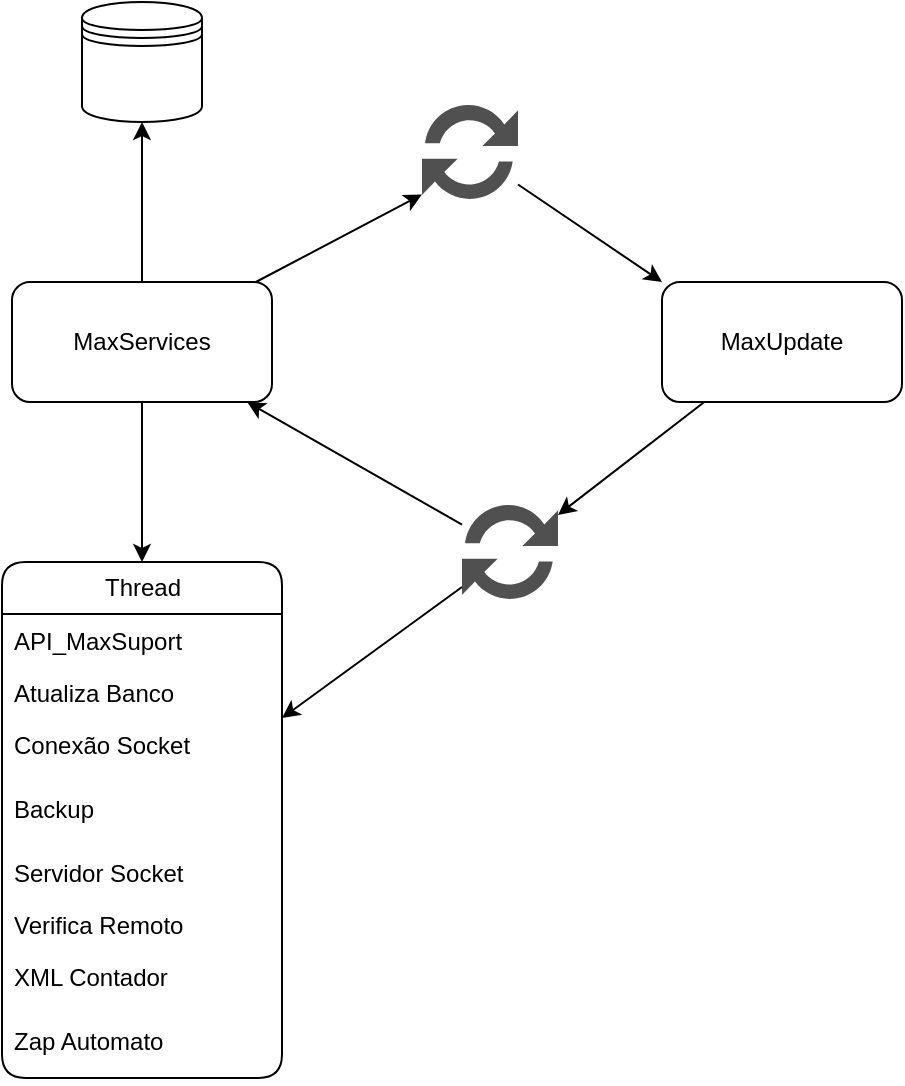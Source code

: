 <mxfile>
    <diagram id="I1G_SUaYNB5FFPYm9EXV" name="Page-1">
        <mxGraphModel dx="911" dy="704" grid="1" gridSize="10" guides="1" tooltips="1" connect="1" arrows="1" fold="1" page="1" pageScale="1" pageWidth="850" pageHeight="1100" math="0" shadow="0">
            <root>
                <mxCell id="0"/>
                <mxCell id="1" parent="0"/>
                <mxCell id="12" style="edgeStyle=none;html=1;exitX=0.5;exitY=0;exitDx=0;exitDy=0;entryX=0.5;entryY=1;entryDx=0;entryDy=0;" edge="1" parent="1" source="2" target="11">
                    <mxGeometry relative="1" as="geometry"/>
                </mxCell>
                <mxCell id="25" style="edgeStyle=none;html=1;" edge="1" parent="1" source="2" target="14">
                    <mxGeometry relative="1" as="geometry"/>
                </mxCell>
                <mxCell id="29" style="edgeStyle=none;html=1;entryX=0;entryY=0.925;entryDx=0;entryDy=0;entryPerimeter=0;" edge="1" parent="1" source="2" target="28">
                    <mxGeometry relative="1" as="geometry"/>
                </mxCell>
                <mxCell id="2" value="MaxServices" style="rounded=1;whiteSpace=wrap;html=1;" vertex="1" parent="1">
                    <mxGeometry x="215" y="280" width="130" height="60" as="geometry"/>
                </mxCell>
                <mxCell id="37" style="edgeStyle=none;html=1;" edge="1" parent="1" source="6" target="31">
                    <mxGeometry relative="1" as="geometry"/>
                </mxCell>
                <mxCell id="6" value="MaxUpdate" style="rounded=1;whiteSpace=wrap;html=1;" vertex="1" parent="1">
                    <mxGeometry x="540" y="280" width="120" height="60" as="geometry"/>
                </mxCell>
                <mxCell id="11" value="" style="shape=datastore;whiteSpace=wrap;html=1;" vertex="1" parent="1">
                    <mxGeometry x="250" y="140" width="60" height="60" as="geometry"/>
                </mxCell>
                <mxCell id="14" value="Thread" style="swimlane;fontStyle=0;childLayout=stackLayout;horizontal=1;startSize=26;fillColor=none;horizontalStack=0;resizeParent=1;resizeParentMax=0;resizeLast=0;collapsible=1;marginBottom=0;html=1;rounded=1;shadow=0;glass=0;" vertex="1" parent="1">
                    <mxGeometry x="210" y="420" width="140" height="258" as="geometry"/>
                </mxCell>
                <mxCell id="15" value="API_MaxSuport" style="text;strokeColor=none;fillColor=none;align=left;verticalAlign=top;spacingLeft=4;spacingRight=4;overflow=hidden;rotatable=0;points=[[0,0.5],[1,0.5]];portConstraint=eastwest;whiteSpace=wrap;html=1;" vertex="1" parent="14">
                    <mxGeometry y="26" width="140" height="26" as="geometry"/>
                </mxCell>
                <mxCell id="16" value="Atualiza Banco" style="text;strokeColor=none;fillColor=none;align=left;verticalAlign=top;spacingLeft=4;spacingRight=4;overflow=hidden;rotatable=0;points=[[0,0.5],[1,0.5]];portConstraint=eastwest;whiteSpace=wrap;html=1;" vertex="1" parent="14">
                    <mxGeometry y="52" width="140" height="26" as="geometry"/>
                </mxCell>
                <mxCell id="17" value="Conexão Socket" style="text;strokeColor=none;fillColor=none;align=left;verticalAlign=top;spacingLeft=4;spacingRight=4;overflow=hidden;rotatable=0;points=[[0,0.5],[1,0.5]];portConstraint=eastwest;whiteSpace=wrap;html=1;" vertex="1" parent="14">
                    <mxGeometry y="78" width="140" height="32" as="geometry"/>
                </mxCell>
                <mxCell id="20" value="Backup" style="text;strokeColor=none;fillColor=none;align=left;verticalAlign=top;spacingLeft=4;spacingRight=4;overflow=hidden;rotatable=0;points=[[0,0.5],[1,0.5]];portConstraint=eastwest;whiteSpace=wrap;html=1;" vertex="1" parent="14">
                    <mxGeometry y="110" width="140" height="32" as="geometry"/>
                </mxCell>
                <mxCell id="21" value="Servidor Socket" style="text;strokeColor=none;fillColor=none;align=left;verticalAlign=top;spacingLeft=4;spacingRight=4;overflow=hidden;rotatable=0;points=[[0,0.5],[1,0.5]];portConstraint=eastwest;whiteSpace=wrap;html=1;" vertex="1" parent="14">
                    <mxGeometry y="142" width="140" height="26" as="geometry"/>
                </mxCell>
                <mxCell id="22" value="Verifica Remoto" style="text;strokeColor=none;fillColor=none;align=left;verticalAlign=top;spacingLeft=4;spacingRight=4;overflow=hidden;rotatable=0;points=[[0,0.5],[1,0.5]];portConstraint=eastwest;whiteSpace=wrap;html=1;" vertex="1" parent="14">
                    <mxGeometry y="168" width="140" height="26" as="geometry"/>
                </mxCell>
                <mxCell id="23" value="XML Contador" style="text;strokeColor=none;fillColor=none;align=left;verticalAlign=top;spacingLeft=4;spacingRight=4;overflow=hidden;rotatable=0;points=[[0,0.5],[1,0.5]];portConstraint=eastwest;whiteSpace=wrap;html=1;" vertex="1" parent="14">
                    <mxGeometry y="194" width="140" height="32" as="geometry"/>
                </mxCell>
                <mxCell id="24" value="Zap Automato" style="text;strokeColor=none;fillColor=none;align=left;verticalAlign=top;spacingLeft=4;spacingRight=4;overflow=hidden;rotatable=0;points=[[0,0.5],[1,0.5]];portConstraint=eastwest;whiteSpace=wrap;html=1;" vertex="1" parent="14">
                    <mxGeometry y="226" width="140" height="32" as="geometry"/>
                </mxCell>
                <mxCell id="30" style="edgeStyle=none;html=1;entryX=0;entryY=0;entryDx=0;entryDy=0;" edge="1" parent="1" source="28" target="6">
                    <mxGeometry relative="1" as="geometry"/>
                </mxCell>
                <mxCell id="28" value="" style="sketch=0;pointerEvents=1;shadow=0;dashed=0;html=1;strokeColor=none;labelPosition=center;verticalLabelPosition=bottom;verticalAlign=top;align=center;fillColor=#505050;shape=mxgraph.mscae.intune.update;rounded=1;glass=0;" vertex="1" parent="1">
                    <mxGeometry x="420" y="190" width="48" height="50" as="geometry"/>
                </mxCell>
                <mxCell id="34" style="edgeStyle=none;html=1;" edge="1" parent="1" source="31" target="14">
                    <mxGeometry relative="1" as="geometry"/>
                </mxCell>
                <mxCell id="38" style="edgeStyle=none;html=1;" edge="1" parent="1" source="31" target="2">
                    <mxGeometry relative="1" as="geometry"/>
                </mxCell>
                <mxCell id="31" value="" style="sketch=0;pointerEvents=1;shadow=0;dashed=0;html=1;strokeColor=none;labelPosition=center;verticalLabelPosition=bottom;verticalAlign=top;align=center;fillColor=#505050;shape=mxgraph.mscae.intune.update;rounded=1;glass=0;" vertex="1" parent="1">
                    <mxGeometry x="440" y="390" width="48" height="50" as="geometry"/>
                </mxCell>
            </root>
        </mxGraphModel>
    </diagram>
</mxfile>
